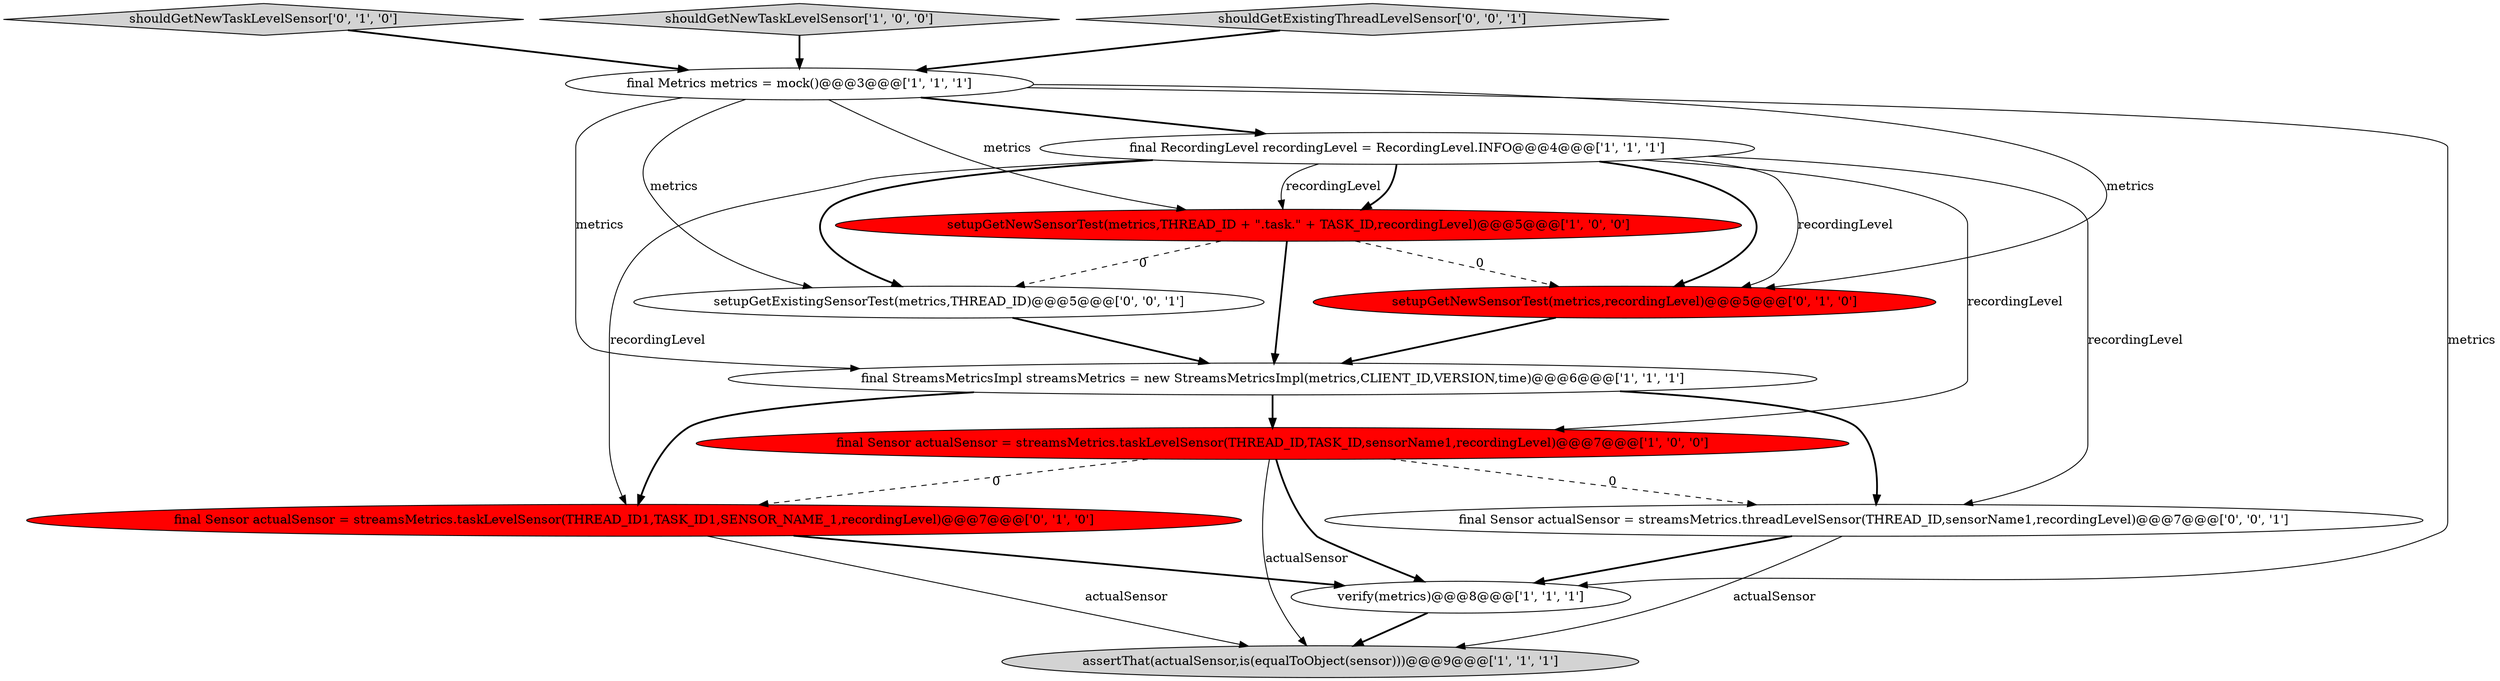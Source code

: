 digraph {
8 [style = filled, label = "setupGetNewSensorTest(metrics,recordingLevel)@@@5@@@['0', '1', '0']", fillcolor = red, shape = ellipse image = "AAA1AAABBB2BBB"];
1 [style = filled, label = "setupGetNewSensorTest(metrics,THREAD_ID + \".task.\" + TASK_ID,recordingLevel)@@@5@@@['1', '0', '0']", fillcolor = red, shape = ellipse image = "AAA1AAABBB1BBB"];
11 [style = filled, label = "setupGetExistingSensorTest(metrics,THREAD_ID)@@@5@@@['0', '0', '1']", fillcolor = white, shape = ellipse image = "AAA0AAABBB3BBB"];
9 [style = filled, label = "shouldGetNewTaskLevelSensor['0', '1', '0']", fillcolor = lightgray, shape = diamond image = "AAA0AAABBB2BBB"];
10 [style = filled, label = "final Sensor actualSensor = streamsMetrics.taskLevelSensor(THREAD_ID1,TASK_ID1,SENSOR_NAME_1,recordingLevel)@@@7@@@['0', '1', '0']", fillcolor = red, shape = ellipse image = "AAA1AAABBB2BBB"];
0 [style = filled, label = "assertThat(actualSensor,is(equalToObject(sensor)))@@@9@@@['1', '1', '1']", fillcolor = lightgray, shape = ellipse image = "AAA0AAABBB1BBB"];
3 [style = filled, label = "shouldGetNewTaskLevelSensor['1', '0', '0']", fillcolor = lightgray, shape = diamond image = "AAA0AAABBB1BBB"];
6 [style = filled, label = "final Metrics metrics = mock()@@@3@@@['1', '1', '1']", fillcolor = white, shape = ellipse image = "AAA0AAABBB1BBB"];
12 [style = filled, label = "shouldGetExistingThreadLevelSensor['0', '0', '1']", fillcolor = lightgray, shape = diamond image = "AAA0AAABBB3BBB"];
4 [style = filled, label = "final StreamsMetricsImpl streamsMetrics = new StreamsMetricsImpl(metrics,CLIENT_ID,VERSION,time)@@@6@@@['1', '1', '1']", fillcolor = white, shape = ellipse image = "AAA0AAABBB1BBB"];
7 [style = filled, label = "verify(metrics)@@@8@@@['1', '1', '1']", fillcolor = white, shape = ellipse image = "AAA0AAABBB1BBB"];
5 [style = filled, label = "final Sensor actualSensor = streamsMetrics.taskLevelSensor(THREAD_ID,TASK_ID,sensorName1,recordingLevel)@@@7@@@['1', '0', '0']", fillcolor = red, shape = ellipse image = "AAA1AAABBB1BBB"];
2 [style = filled, label = "final RecordingLevel recordingLevel = RecordingLevel.INFO@@@4@@@['1', '1', '1']", fillcolor = white, shape = ellipse image = "AAA0AAABBB1BBB"];
13 [style = filled, label = "final Sensor actualSensor = streamsMetrics.threadLevelSensor(THREAD_ID,sensorName1,recordingLevel)@@@7@@@['0', '0', '1']", fillcolor = white, shape = ellipse image = "AAA0AAABBB3BBB"];
5->13 [style = dashed, label="0"];
4->10 [style = bold, label=""];
2->5 [style = solid, label="recordingLevel"];
1->4 [style = bold, label=""];
2->8 [style = solid, label="recordingLevel"];
2->10 [style = solid, label="recordingLevel"];
2->1 [style = bold, label=""];
4->13 [style = bold, label=""];
11->4 [style = bold, label=""];
3->6 [style = bold, label=""];
7->0 [style = bold, label=""];
6->8 [style = solid, label="metrics"];
12->6 [style = bold, label=""];
10->7 [style = bold, label=""];
2->13 [style = solid, label="recordingLevel"];
2->1 [style = solid, label="recordingLevel"];
9->6 [style = bold, label=""];
6->11 [style = solid, label="metrics"];
6->2 [style = bold, label=""];
10->0 [style = solid, label="actualSensor"];
5->10 [style = dashed, label="0"];
13->7 [style = bold, label=""];
1->11 [style = dashed, label="0"];
6->4 [style = solid, label="metrics"];
5->0 [style = solid, label="actualSensor"];
5->7 [style = bold, label=""];
1->8 [style = dashed, label="0"];
6->7 [style = solid, label="metrics"];
8->4 [style = bold, label=""];
4->5 [style = bold, label=""];
2->11 [style = bold, label=""];
6->1 [style = solid, label="metrics"];
13->0 [style = solid, label="actualSensor"];
2->8 [style = bold, label=""];
}
